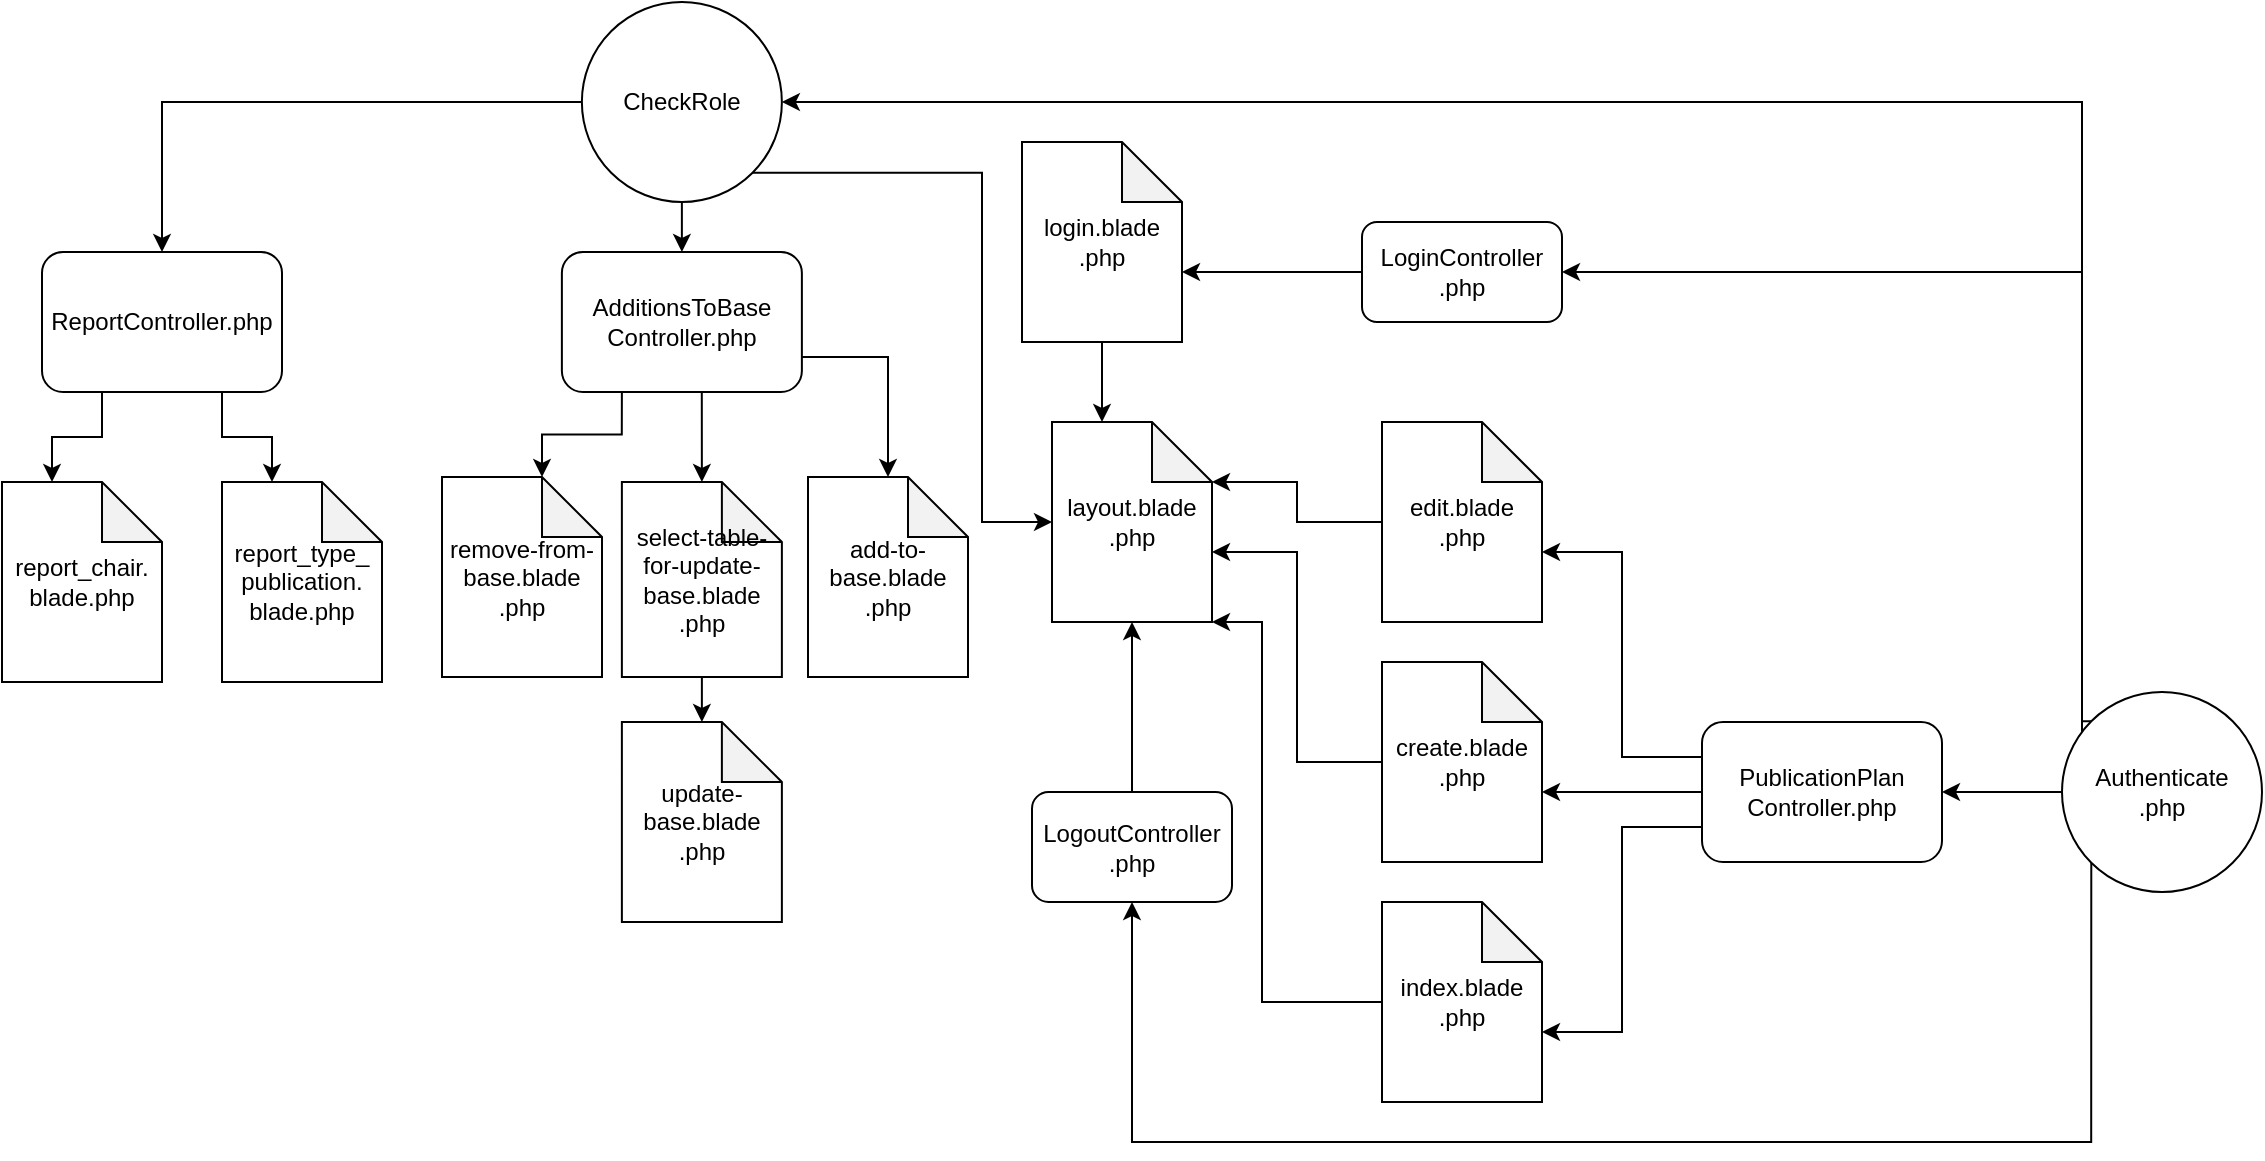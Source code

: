 <mxfile version="13.1.3" type="device"><diagram id="4pCZjI9oP0AZFzTA5AMu" name="Page-1"><mxGraphModel dx="1483" dy="829" grid="1" gridSize="10" guides="1" tooltips="1" connect="1" arrows="1" fold="1" page="1" pageScale="1" pageWidth="827" pageHeight="1169" math="0" shadow="0"><root><mxCell id="0"/><mxCell id="1" parent="0"/><mxCell id="2Mzop0UMek3vHh2_f194-1" value="layout.blade&lt;br&gt;.php" style="shape=note;whiteSpace=wrap;html=1;backgroundOutline=1;darkOpacity=0.05;" parent="1" vertex="1"><mxGeometry x="535" y="370" width="80" height="100" as="geometry"/></mxCell><mxCell id="4c6wVBlJPRvztLOGfltY-3" style="edgeStyle=orthogonalEdgeStyle;rounded=0;orthogonalLoop=1;jettySize=auto;html=1;exitX=0;exitY=0.5;exitDx=0;exitDy=0;exitPerimeter=0;entryX=1;entryY=1;entryDx=0;entryDy=0;entryPerimeter=0;" edge="1" parent="1" source="2Mzop0UMek3vHh2_f194-2" target="2Mzop0UMek3vHh2_f194-1"><mxGeometry relative="1" as="geometry"><Array as="points"><mxPoint x="640" y="660"/><mxPoint x="640" y="470"/></Array></mxGeometry></mxCell><mxCell id="2Mzop0UMek3vHh2_f194-2" value="index.blade&lt;br&gt;.php" style="shape=note;whiteSpace=wrap;html=1;backgroundOutline=1;darkOpacity=0.05;" parent="1" vertex="1"><mxGeometry x="700" y="610" width="80" height="100" as="geometry"/></mxCell><mxCell id="4c6wVBlJPRvztLOGfltY-4" style="edgeStyle=orthogonalEdgeStyle;rounded=0;orthogonalLoop=1;jettySize=auto;html=1;exitX=0;exitY=0.5;exitDx=0;exitDy=0;exitPerimeter=0;entryX=0;entryY=0;entryDx=80;entryDy=65;entryPerimeter=0;" edge="1" parent="1" source="2Mzop0UMek3vHh2_f194-3" target="2Mzop0UMek3vHh2_f194-1"><mxGeometry relative="1" as="geometry"/></mxCell><mxCell id="2Mzop0UMek3vHh2_f194-3" value="create.blade&lt;br&gt;.php" style="shape=note;whiteSpace=wrap;html=1;backgroundOutline=1;darkOpacity=0.05;" parent="1" vertex="1"><mxGeometry x="700" y="490" width="80" height="100" as="geometry"/></mxCell><mxCell id="4c6wVBlJPRvztLOGfltY-5" style="edgeStyle=orthogonalEdgeStyle;rounded=0;orthogonalLoop=1;jettySize=auto;html=1;exitX=0;exitY=0.5;exitDx=0;exitDy=0;exitPerimeter=0;entryX=0;entryY=0;entryDx=80;entryDy=30;entryPerimeter=0;" edge="1" parent="1" source="2Mzop0UMek3vHh2_f194-4" target="2Mzop0UMek3vHh2_f194-1"><mxGeometry relative="1" as="geometry"/></mxCell><mxCell id="2Mzop0UMek3vHh2_f194-4" value="edit.blade&lt;br&gt;.php" style="shape=note;whiteSpace=wrap;html=1;backgroundOutline=1;darkOpacity=0.05;" parent="1" vertex="1"><mxGeometry x="700" y="370" width="80" height="100" as="geometry"/></mxCell><mxCell id="2Mzop0UMek3vHh2_f194-29" style="edgeStyle=orthogonalEdgeStyle;rounded=0;orthogonalLoop=1;jettySize=auto;html=1;exitX=0.5;exitY=1;exitDx=0;exitDy=0;exitPerimeter=0;entryX=0;entryY=0;entryDx=25;entryDy=0;entryPerimeter=0;" parent="1" source="2Mzop0UMek3vHh2_f194-5" target="2Mzop0UMek3vHh2_f194-1" edge="1"><mxGeometry relative="1" as="geometry"/></mxCell><mxCell id="2Mzop0UMek3vHh2_f194-5" value="login.blade&lt;br&gt;.php" style="shape=note;whiteSpace=wrap;html=1;backgroundOutline=1;darkOpacity=0.05;" parent="1" vertex="1"><mxGeometry x="520" y="230" width="80" height="100" as="geometry"/></mxCell><mxCell id="2Mzop0UMek3vHh2_f194-6" value="add-to-base.blade&lt;br&gt;.php" style="shape=note;whiteSpace=wrap;html=1;backgroundOutline=1;darkOpacity=0.05;" parent="1" vertex="1"><mxGeometry x="413" y="397.5" width="80" height="100" as="geometry"/></mxCell><mxCell id="2Mzop0UMek3vHh2_f194-7" value="remove-from-base.blade&lt;br&gt;.php" style="shape=note;whiteSpace=wrap;html=1;backgroundOutline=1;darkOpacity=0.05;" parent="1" vertex="1"><mxGeometry x="230" y="397.5" width="80" height="100" as="geometry"/></mxCell><mxCell id="icz1LGH93xLZ3gkHsejh-9" style="edgeStyle=orthogonalEdgeStyle;rounded=0;orthogonalLoop=1;jettySize=auto;html=1;exitX=0.5;exitY=1;exitDx=0;exitDy=0;exitPerimeter=0;entryX=0.5;entryY=0;entryDx=0;entryDy=0;entryPerimeter=0;" parent="1" source="2Mzop0UMek3vHh2_f194-8" target="2Mzop0UMek3vHh2_f194-10" edge="1"><mxGeometry relative="1" as="geometry"/></mxCell><mxCell id="2Mzop0UMek3vHh2_f194-8" value="select-table-for-update-base.blade&lt;br&gt;.php" style="shape=note;whiteSpace=wrap;html=1;backgroundOutline=1;darkOpacity=0.05;" parent="1" vertex="1"><mxGeometry x="319.94" y="400" width="80" height="97.5" as="geometry"/></mxCell><mxCell id="2Mzop0UMek3vHh2_f194-10" value="update-base.blade&lt;br&gt;.php" style="shape=note;whiteSpace=wrap;html=1;backgroundOutline=1;darkOpacity=0.05;" parent="1" vertex="1"><mxGeometry x="319.94" y="520" width="80" height="100" as="geometry"/></mxCell><mxCell id="2Mzop0UMek3vHh2_f194-15" style="edgeStyle=orthogonalEdgeStyle;rounded=0;orthogonalLoop=1;jettySize=auto;html=1;exitX=0;exitY=0.5;exitDx=0;exitDy=0;entryX=0;entryY=0;entryDx=80;entryDy=65;entryPerimeter=0;" parent="1" source="2Mzop0UMek3vHh2_f194-14" target="2Mzop0UMek3vHh2_f194-3" edge="1"><mxGeometry relative="1" as="geometry"/></mxCell><mxCell id="2Mzop0UMek3vHh2_f194-16" style="edgeStyle=orthogonalEdgeStyle;rounded=0;orthogonalLoop=1;jettySize=auto;html=1;exitX=0;exitY=0.25;exitDx=0;exitDy=0;entryX=0;entryY=0;entryDx=80;entryDy=65;entryPerimeter=0;" parent="1" source="2Mzop0UMek3vHh2_f194-14" target="2Mzop0UMek3vHh2_f194-4" edge="1"><mxGeometry relative="1" as="geometry"/></mxCell><mxCell id="2Mzop0UMek3vHh2_f194-17" style="edgeStyle=orthogonalEdgeStyle;rounded=0;orthogonalLoop=1;jettySize=auto;html=1;exitX=0;exitY=0.75;exitDx=0;exitDy=0;entryX=0;entryY=0;entryDx=80;entryDy=65;entryPerimeter=0;" parent="1" source="2Mzop0UMek3vHh2_f194-14" target="2Mzop0UMek3vHh2_f194-2" edge="1"><mxGeometry relative="1" as="geometry"/></mxCell><mxCell id="2Mzop0UMek3vHh2_f194-14" value="PublicationPlan&lt;br&gt;Controller.php" style="rounded=1;whiteSpace=wrap;html=1;" parent="1" vertex="1"><mxGeometry x="860" y="520" width="120" height="70" as="geometry"/></mxCell><mxCell id="2Mzop0UMek3vHh2_f194-33" style="edgeStyle=orthogonalEdgeStyle;rounded=0;orthogonalLoop=1;jettySize=auto;html=1;exitX=1;exitY=0.75;exitDx=0;exitDy=0;entryX=0.5;entryY=0;entryDx=0;entryDy=0;entryPerimeter=0;" parent="1" source="2Mzop0UMek3vHh2_f194-32" target="2Mzop0UMek3vHh2_f194-6" edge="1"><mxGeometry relative="1" as="geometry"/></mxCell><mxCell id="icz1LGH93xLZ3gkHsejh-6" style="edgeStyle=orthogonalEdgeStyle;rounded=0;orthogonalLoop=1;jettySize=auto;html=1;exitX=0.25;exitY=1;exitDx=0;exitDy=0;entryX=0;entryY=0;entryDx=50;entryDy=0;entryPerimeter=0;" parent="1" source="2Mzop0UMek3vHh2_f194-32" target="2Mzop0UMek3vHh2_f194-7" edge="1"><mxGeometry relative="1" as="geometry"/></mxCell><mxCell id="icz1LGH93xLZ3gkHsejh-8" style="edgeStyle=orthogonalEdgeStyle;rounded=0;orthogonalLoop=1;jettySize=auto;html=1;exitX=0.5;exitY=1;exitDx=0;exitDy=0;entryX=0.5;entryY=0;entryDx=0;entryDy=0;entryPerimeter=0;" parent="1" source="2Mzop0UMek3vHh2_f194-32" target="2Mzop0UMek3vHh2_f194-8" edge="1"><mxGeometry relative="1" as="geometry"><Array as="points"><mxPoint x="360" y="355"/></Array></mxGeometry></mxCell><mxCell id="2Mzop0UMek3vHh2_f194-32" value="AdditionsToBase&lt;br&gt;Controller.php" style="rounded=1;whiteSpace=wrap;html=1;" parent="1" vertex="1"><mxGeometry x="289.94" y="285" width="120" height="70" as="geometry"/></mxCell><mxCell id="4c6wVBlJPRvztLOGfltY-1" style="edgeStyle=orthogonalEdgeStyle;rounded=0;orthogonalLoop=1;jettySize=auto;html=1;exitX=0;exitY=0.5;exitDx=0;exitDy=0;entryX=0;entryY=0;entryDx=80;entryDy=65;entryPerimeter=0;" edge="1" parent="1" source="2Mzop0UMek3vHh2_f194-38" target="2Mzop0UMek3vHh2_f194-5"><mxGeometry relative="1" as="geometry"/></mxCell><mxCell id="2Mzop0UMek3vHh2_f194-38" value="LoginController&lt;br&gt;.php" style="rounded=1;whiteSpace=wrap;html=1;" parent="1" vertex="1"><mxGeometry x="690" y="270" width="100" height="50" as="geometry"/></mxCell><mxCell id="2Mzop0UMek3vHh2_f194-41" style="edgeStyle=orthogonalEdgeStyle;rounded=0;orthogonalLoop=1;jettySize=auto;html=1;exitX=0.5;exitY=0;exitDx=0;exitDy=0;entryX=0.5;entryY=1;entryDx=0;entryDy=0;entryPerimeter=0;" parent="1" source="2Mzop0UMek3vHh2_f194-40" target="2Mzop0UMek3vHh2_f194-1" edge="1"><mxGeometry relative="1" as="geometry"/></mxCell><mxCell id="2Mzop0UMek3vHh2_f194-40" value="LogoutController&lt;br&gt;.php" style="rounded=1;whiteSpace=wrap;html=1;" parent="1" vertex="1"><mxGeometry x="525" y="555" width="100" height="55" as="geometry"/></mxCell><mxCell id="2Mzop0UMek3vHh2_f194-43" style="edgeStyle=orthogonalEdgeStyle;rounded=0;orthogonalLoop=1;jettySize=auto;html=1;exitX=0;exitY=0.5;exitDx=0;exitDy=0;entryX=1;entryY=0.5;entryDx=0;entryDy=0;" parent="1" source="2Mzop0UMek3vHh2_f194-42" target="icz1LGH93xLZ3gkHsejh-1" edge="1"><mxGeometry relative="1" as="geometry"><Array as="points"><mxPoint x="1050" y="555"/><mxPoint x="1050" y="210"/></Array></mxGeometry></mxCell><mxCell id="2Mzop0UMek3vHh2_f194-44" style="edgeStyle=orthogonalEdgeStyle;rounded=0;orthogonalLoop=1;jettySize=auto;html=1;exitX=0;exitY=0;exitDx=0;exitDy=0;entryX=1;entryY=0.5;entryDx=0;entryDy=0;" parent="1" source="2Mzop0UMek3vHh2_f194-42" target="2Mzop0UMek3vHh2_f194-38" edge="1"><mxGeometry relative="1" as="geometry"><Array as="points"><mxPoint x="1050" y="520"/><mxPoint x="1050" y="295"/></Array></mxGeometry></mxCell><mxCell id="2Mzop0UMek3vHh2_f194-46" style="edgeStyle=orthogonalEdgeStyle;rounded=0;orthogonalLoop=1;jettySize=auto;html=1;exitX=0;exitY=1;exitDx=0;exitDy=0;entryX=0.5;entryY=1;entryDx=0;entryDy=0;" parent="1" source="2Mzop0UMek3vHh2_f194-42" target="2Mzop0UMek3vHh2_f194-40" edge="1"><mxGeometry relative="1" as="geometry"><Array as="points"><mxPoint x="1055" y="730"/><mxPoint x="575" y="730"/></Array><mxPoint x="680" y="768" as="targetPoint"/></mxGeometry></mxCell><mxCell id="icz1LGH93xLZ3gkHsejh-3" style="edgeStyle=orthogonalEdgeStyle;rounded=0;orthogonalLoop=1;jettySize=auto;html=1;exitX=0;exitY=0.5;exitDx=0;exitDy=0;entryX=1;entryY=0.5;entryDx=0;entryDy=0;" parent="1" source="2Mzop0UMek3vHh2_f194-42" target="2Mzop0UMek3vHh2_f194-14" edge="1"><mxGeometry relative="1" as="geometry"/></mxCell><mxCell id="2Mzop0UMek3vHh2_f194-42" value="Authenticate&lt;br&gt;.php" style="ellipse;whiteSpace=wrap;html=1;aspect=fixed;" parent="1" vertex="1"><mxGeometry x="1040" y="505" width="100" height="100" as="geometry"/></mxCell><mxCell id="icz1LGH93xLZ3gkHsejh-2" style="edgeStyle=orthogonalEdgeStyle;rounded=0;orthogonalLoop=1;jettySize=auto;html=1;exitX=0.5;exitY=1;exitDx=0;exitDy=0;entryX=0.5;entryY=0;entryDx=0;entryDy=0;" parent="1" source="icz1LGH93xLZ3gkHsejh-1" target="2Mzop0UMek3vHh2_f194-32" edge="1"><mxGeometry relative="1" as="geometry"/></mxCell><mxCell id="icz1LGH93xLZ3gkHsejh-11" style="edgeStyle=orthogonalEdgeStyle;rounded=0;orthogonalLoop=1;jettySize=auto;html=1;exitX=0;exitY=0.5;exitDx=0;exitDy=0;" parent="1" source="icz1LGH93xLZ3gkHsejh-1" target="icz1LGH93xLZ3gkHsejh-10" edge="1"><mxGeometry relative="1" as="geometry"/></mxCell><mxCell id="4c6wVBlJPRvztLOGfltY-7" style="edgeStyle=orthogonalEdgeStyle;rounded=0;orthogonalLoop=1;jettySize=auto;html=1;exitX=1;exitY=1;exitDx=0;exitDy=0;entryX=0;entryY=0.5;entryDx=0;entryDy=0;entryPerimeter=0;" edge="1" parent="1" source="icz1LGH93xLZ3gkHsejh-1" target="2Mzop0UMek3vHh2_f194-1"><mxGeometry relative="1" as="geometry"><Array as="points"><mxPoint x="500" y="245"/><mxPoint x="500" y="420"/></Array></mxGeometry></mxCell><mxCell id="icz1LGH93xLZ3gkHsejh-1" value="CheckRole" style="ellipse;whiteSpace=wrap;html=1;aspect=fixed;" parent="1" vertex="1"><mxGeometry x="299.94" y="160" width="100" height="100" as="geometry"/></mxCell><mxCell id="icz1LGH93xLZ3gkHsejh-14" style="edgeStyle=orthogonalEdgeStyle;rounded=0;orthogonalLoop=1;jettySize=auto;html=1;exitX=0.25;exitY=1;exitDx=0;exitDy=0;entryX=0;entryY=0;entryDx=25;entryDy=0;entryPerimeter=0;" parent="1" source="icz1LGH93xLZ3gkHsejh-10" target="icz1LGH93xLZ3gkHsejh-12" edge="1"><mxGeometry relative="1" as="geometry"/></mxCell><mxCell id="icz1LGH93xLZ3gkHsejh-15" style="edgeStyle=orthogonalEdgeStyle;rounded=0;orthogonalLoop=1;jettySize=auto;html=1;exitX=0.75;exitY=1;exitDx=0;exitDy=0;entryX=0;entryY=0;entryDx=25;entryDy=0;entryPerimeter=0;" parent="1" source="icz1LGH93xLZ3gkHsejh-10" target="icz1LGH93xLZ3gkHsejh-13" edge="1"><mxGeometry relative="1" as="geometry"/></mxCell><mxCell id="icz1LGH93xLZ3gkHsejh-10" value="ReportController.php" style="rounded=1;whiteSpace=wrap;html=1;" parent="1" vertex="1"><mxGeometry x="30" y="285" width="120" height="70" as="geometry"/></mxCell><mxCell id="icz1LGH93xLZ3gkHsejh-12" value="report_chair.&lt;br&gt;blade.php" style="shape=note;whiteSpace=wrap;html=1;backgroundOutline=1;darkOpacity=0.05;" parent="1" vertex="1"><mxGeometry x="10" y="400" width="80" height="100" as="geometry"/></mxCell><mxCell id="icz1LGH93xLZ3gkHsejh-13" value="report_type_&lt;br&gt;publication.&lt;br&gt;blade.php" style="shape=note;whiteSpace=wrap;html=1;backgroundOutline=1;darkOpacity=0.05;" parent="1" vertex="1"><mxGeometry x="120" y="400" width="80" height="100" as="geometry"/></mxCell></root></mxGraphModel></diagram></mxfile>